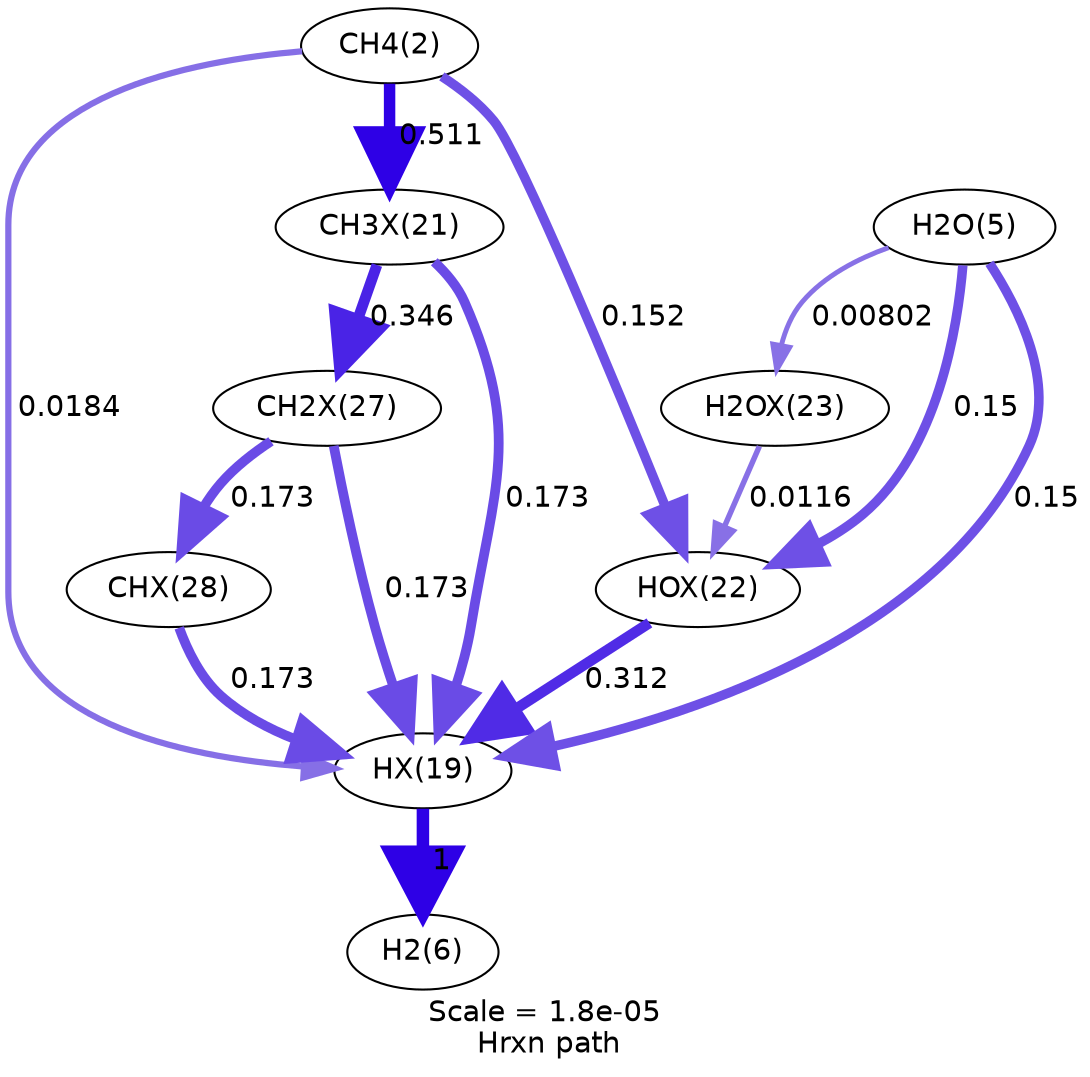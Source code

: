 digraph reaction_paths {
center=1;
s3 -> s23[fontname="Helvetica", penwidth=2.99, arrowsize=1.49, color="0.7, 0.518, 0.9"
, label=" 0.0184"];
s3 -> s26[fontname="Helvetica", penwidth=4.58, arrowsize=2.29, color="0.7, 0.652, 0.9"
, label=" 0.152"];
s3 -> s25[fontname="Helvetica", penwidth=5.49, arrowsize=2.75, color="0.7, 1.01, 0.9"
, label=" 0.511"];
s23 -> s7[fontname="Helvetica", penwidth=6, arrowsize=3, color="0.7, 1.5, 0.9"
, label=" 1"];
s26 -> s23[fontname="Helvetica", penwidth=5.12, arrowsize=2.56, color="0.7, 0.812, 0.9"
, label=" 0.312"];
s6 -> s23[fontname="Helvetica", penwidth=4.57, arrowsize=2.28, color="0.7, 0.65, 0.9"
, label=" 0.15"];
s25 -> s23[fontname="Helvetica", penwidth=4.68, arrowsize=2.34, color="0.7, 0.673, 0.9"
, label=" 0.173"];
s31 -> s23[fontname="Helvetica", penwidth=4.68, arrowsize=2.34, color="0.7, 0.673, 0.9"
, label=" 0.173"];
s32 -> s23[fontname="Helvetica", penwidth=4.68, arrowsize=2.34, color="0.7, 0.673, 0.9"
, label=" 0.173"];
s6 -> s26[fontname="Helvetica", penwidth=4.57, arrowsize=2.28, color="0.7, 0.65, 0.9"
, label=" 0.15"];
s27 -> s26[fontname="Helvetica", penwidth=2.64, arrowsize=1.32, color="0.7, 0.512, 0.9"
, label=" 0.0116"];
s6 -> s27[fontname="Helvetica", penwidth=2.36, arrowsize=1.18, color="0.7, 0.508, 0.9"
, label=" 0.00802"];
s25 -> s31[fontname="Helvetica", penwidth=5.2, arrowsize=2.6, color="0.7, 0.846, 0.9"
, label=" 0.346"];
s31 -> s32[fontname="Helvetica", penwidth=4.68, arrowsize=2.34, color="0.7, 0.673, 0.9"
, label=" 0.173"];
s3 [ fontname="Helvetica", label="CH4(2)"];
s6 [ fontname="Helvetica", label="H2O(5)"];
s7 [ fontname="Helvetica", label="H2(6)"];
s23 [ fontname="Helvetica", label="HX(19)"];
s25 [ fontname="Helvetica", label="CH3X(21)"];
s26 [ fontname="Helvetica", label="HOX(22)"];
s27 [ fontname="Helvetica", label="H2OX(23)"];
s31 [ fontname="Helvetica", label="CH2X(27)"];
s32 [ fontname="Helvetica", label="CHX(28)"];
 label = "Scale = 1.8e-05\l Hrxn path";
 fontname = "Helvetica";
}
